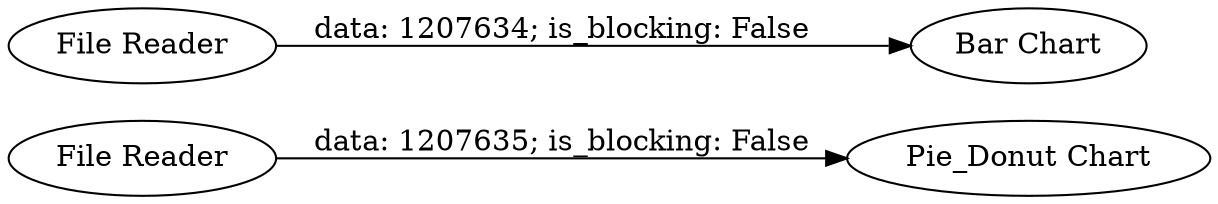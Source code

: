 digraph {
	"1878911937950414419_2" [label="Pie_Donut Chart"]
	"1878911937950414419_1" [label="File Reader"]
	"1878911937950414419_3" [label="File Reader"]
	"1878911937950414419_4" [label="Bar Chart"]
	"1878911937950414419_3" -> "1878911937950414419_4" [label="data: 1207634; is_blocking: False"]
	"1878911937950414419_1" -> "1878911937950414419_2" [label="data: 1207635; is_blocking: False"]
	rankdir=LR
}
